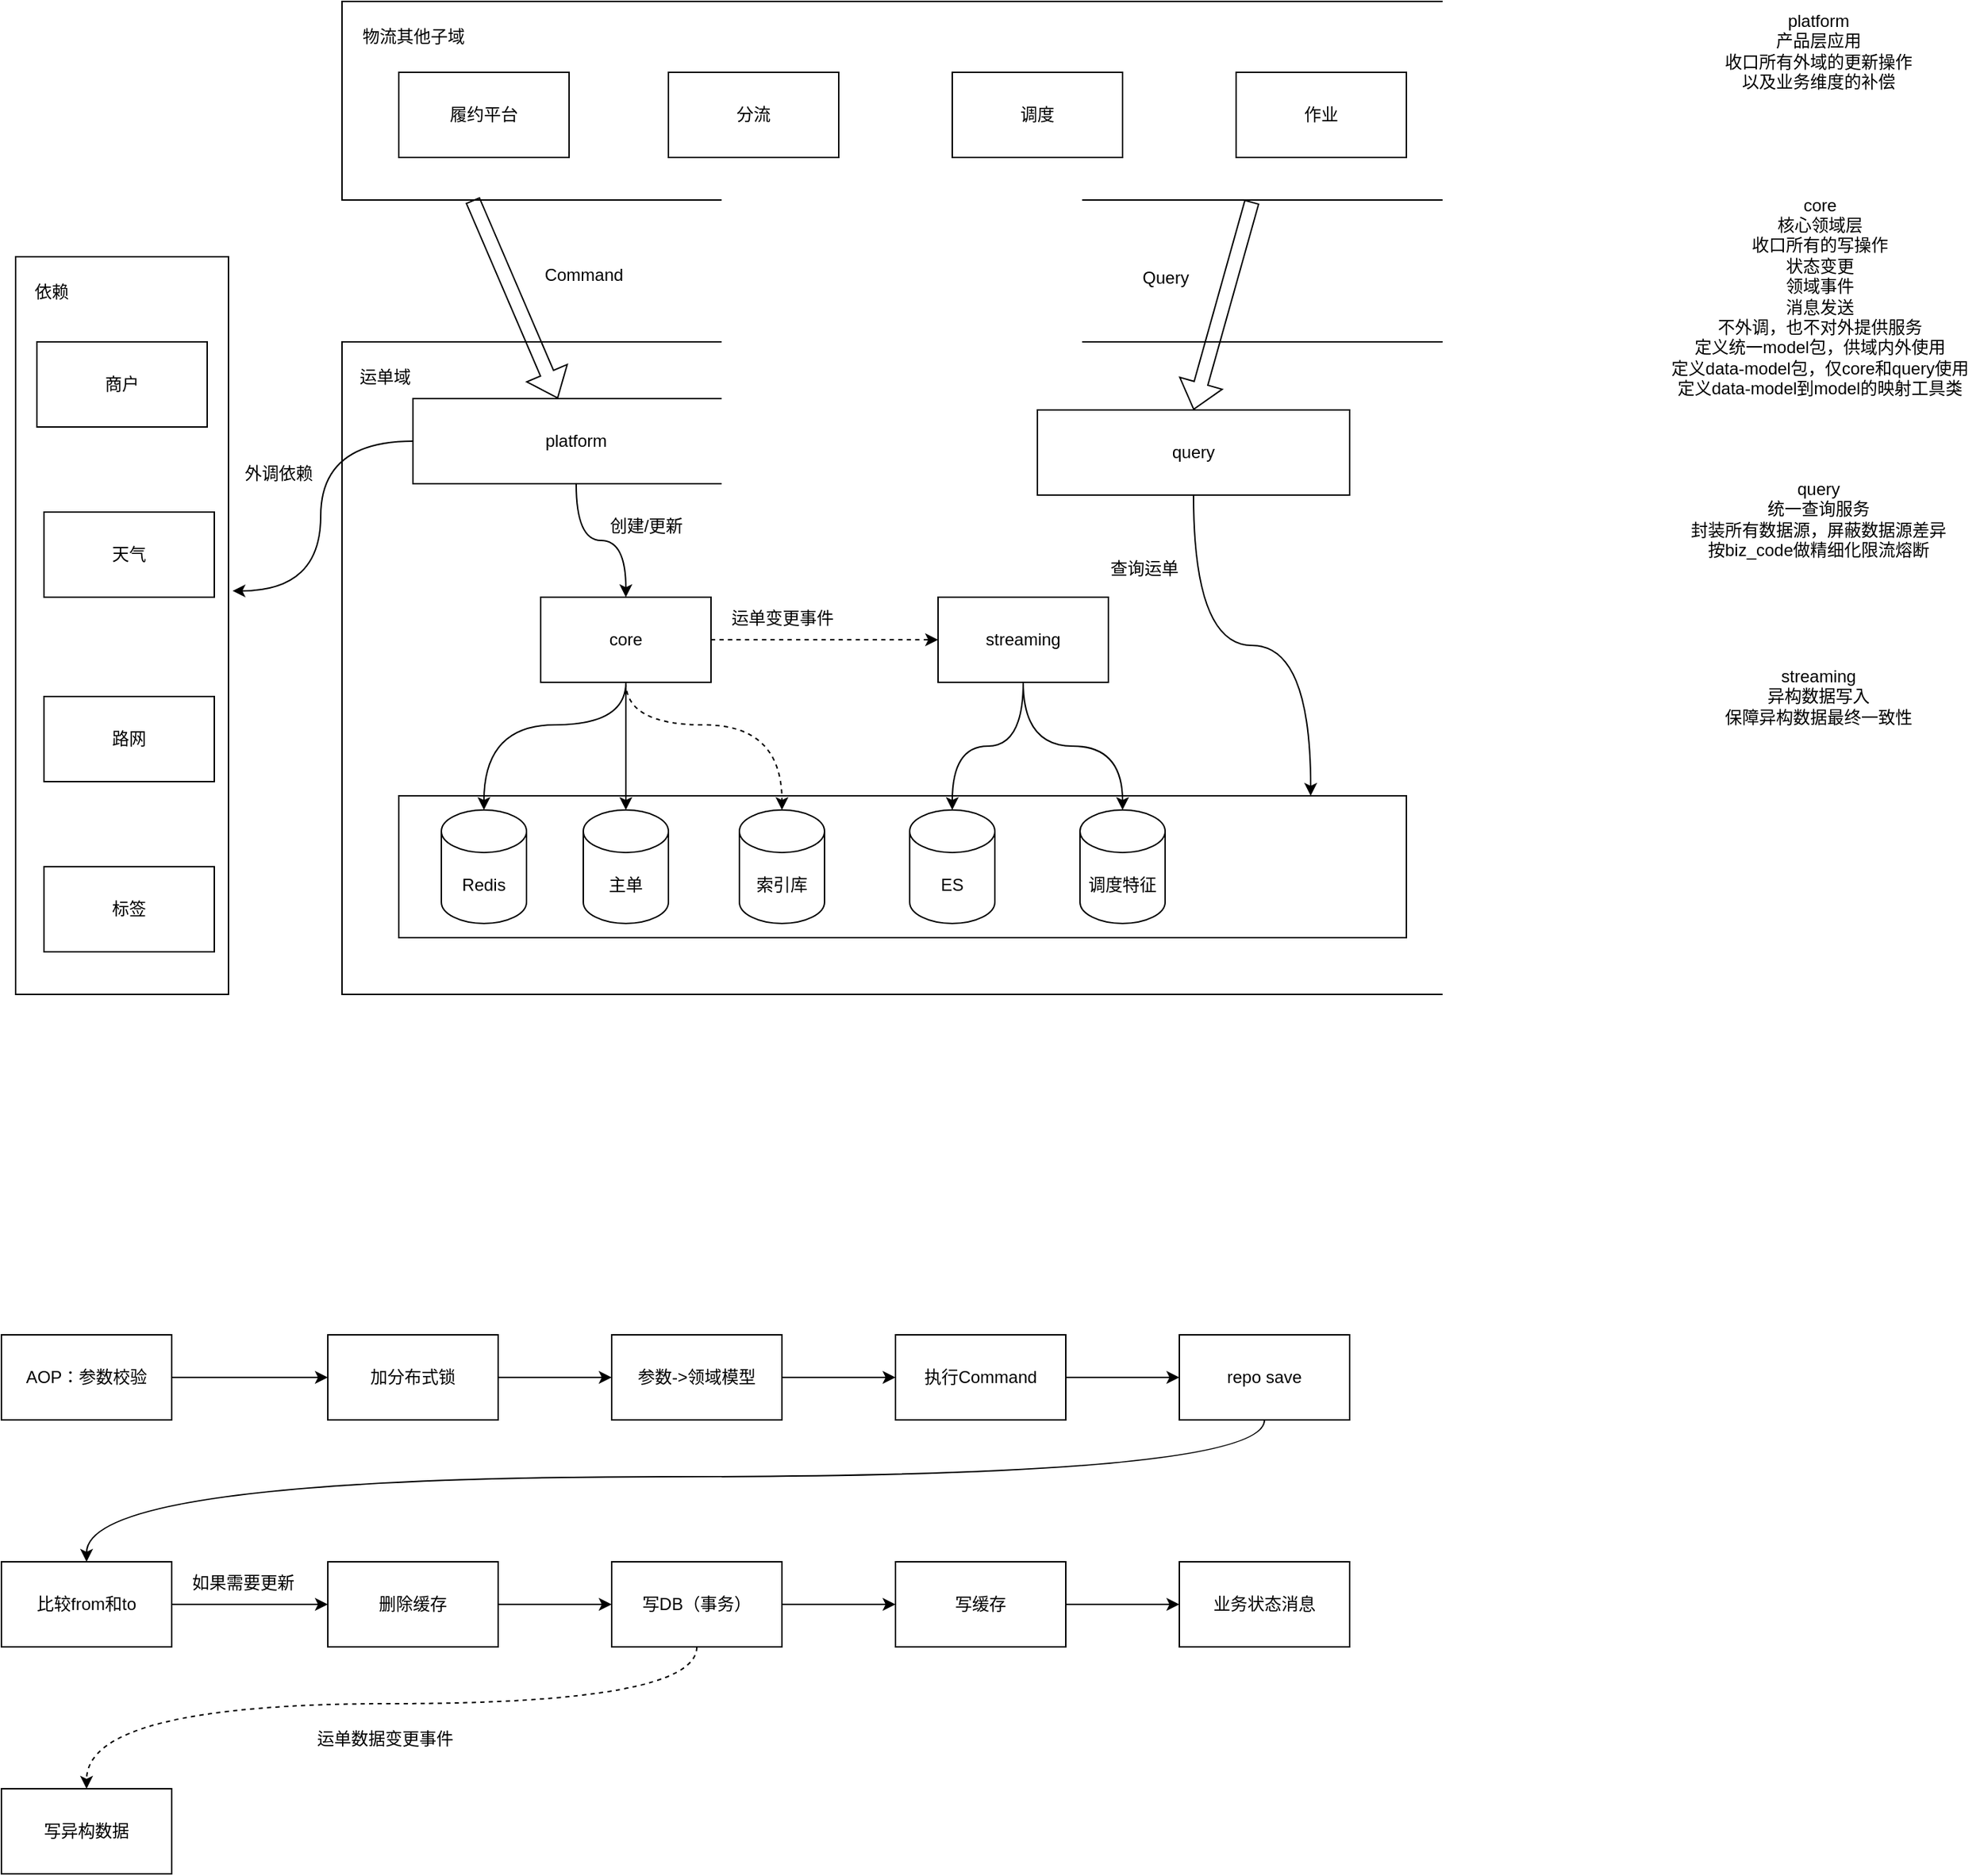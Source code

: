 <mxfile version="27.1.4">
  <diagram name="第 1 页" id="phrF3lBX6Lt7OEs9k7r2">
    <mxGraphModel dx="1878" dy="1726" grid="1" gridSize="10" guides="1" tooltips="1" connect="1" arrows="1" fold="1" page="1" pageScale="1" pageWidth="827" pageHeight="1169" math="0" shadow="0">
      <root>
        <mxCell id="0" />
        <mxCell id="1" parent="0" />
        <mxCell id="4XA3E3U3NZwfJgwgNvVz-11" value="" style="whiteSpace=wrap;html=1;" vertex="1" parent="1">
          <mxGeometry x="200" y="100" width="780" height="460" as="geometry" />
        </mxCell>
        <mxCell id="4XA3E3U3NZwfJgwgNvVz-18" value="" style="whiteSpace=wrap;html=1;" vertex="1" parent="1">
          <mxGeometry x="240" y="420" width="710" height="100" as="geometry" />
        </mxCell>
        <mxCell id="4XA3E3U3NZwfJgwgNvVz-24" style="edgeStyle=orthogonalEdgeStyle;curved=1;rounded=0;orthogonalLoop=1;jettySize=auto;html=1;" edge="1" parent="1" source="4XA3E3U3NZwfJgwgNvVz-1" target="4XA3E3U3NZwfJgwgNvVz-3">
          <mxGeometry relative="1" as="geometry" />
        </mxCell>
        <mxCell id="4XA3E3U3NZwfJgwgNvVz-1" value="platform" style="whiteSpace=wrap;html=1;" vertex="1" parent="1">
          <mxGeometry x="250" y="140" width="230" height="60" as="geometry" />
        </mxCell>
        <mxCell id="4XA3E3U3NZwfJgwgNvVz-2" value="query" style="whiteSpace=wrap;html=1;" vertex="1" parent="1">
          <mxGeometry x="690" y="148" width="220" height="60" as="geometry" />
        </mxCell>
        <mxCell id="4XA3E3U3NZwfJgwgNvVz-36" style="edgeStyle=orthogonalEdgeStyle;curved=1;rounded=0;orthogonalLoop=1;jettySize=auto;html=1;" edge="1" parent="1" source="4XA3E3U3NZwfJgwgNvVz-3" target="4XA3E3U3NZwfJgwgNvVz-19">
          <mxGeometry relative="1" as="geometry">
            <Array as="points">
              <mxPoint x="400" y="370" />
              <mxPoint x="300" y="370" />
            </Array>
          </mxGeometry>
        </mxCell>
        <mxCell id="4XA3E3U3NZwfJgwgNvVz-37" style="edgeStyle=orthogonalEdgeStyle;curved=1;rounded=0;orthogonalLoop=1;jettySize=auto;html=1;dashed=1;" edge="1" parent="1" source="4XA3E3U3NZwfJgwgNvVz-3" target="4XA3E3U3NZwfJgwgNvVz-21">
          <mxGeometry relative="1" as="geometry">
            <Array as="points">
              <mxPoint x="400" y="370" />
              <mxPoint x="510" y="370" />
            </Array>
          </mxGeometry>
        </mxCell>
        <mxCell id="4XA3E3U3NZwfJgwgNvVz-38" style="edgeStyle=orthogonalEdgeStyle;curved=1;rounded=0;orthogonalLoop=1;jettySize=auto;html=1;" edge="1" parent="1" source="4XA3E3U3NZwfJgwgNvVz-3" target="4XA3E3U3NZwfJgwgNvVz-20">
          <mxGeometry relative="1" as="geometry" />
        </mxCell>
        <mxCell id="4XA3E3U3NZwfJgwgNvVz-39" style="edgeStyle=orthogonalEdgeStyle;curved=1;rounded=0;orthogonalLoop=1;jettySize=auto;html=1;dashed=1;" edge="1" parent="1" source="4XA3E3U3NZwfJgwgNvVz-3" target="4XA3E3U3NZwfJgwgNvVz-4">
          <mxGeometry relative="1" as="geometry" />
        </mxCell>
        <mxCell id="4XA3E3U3NZwfJgwgNvVz-3" value="core" style="whiteSpace=wrap;html=1;" vertex="1" parent="1">
          <mxGeometry x="340" y="280" width="120" height="60" as="geometry" />
        </mxCell>
        <mxCell id="4XA3E3U3NZwfJgwgNvVz-44" style="edgeStyle=orthogonalEdgeStyle;curved=1;rounded=0;orthogonalLoop=1;jettySize=auto;html=1;" edge="1" parent="1" source="4XA3E3U3NZwfJgwgNvVz-4" target="4XA3E3U3NZwfJgwgNvVz-22">
          <mxGeometry relative="1" as="geometry" />
        </mxCell>
        <mxCell id="4XA3E3U3NZwfJgwgNvVz-45" style="edgeStyle=orthogonalEdgeStyle;curved=1;rounded=0;orthogonalLoop=1;jettySize=auto;html=1;" edge="1" parent="1" source="4XA3E3U3NZwfJgwgNvVz-4" target="4XA3E3U3NZwfJgwgNvVz-23">
          <mxGeometry relative="1" as="geometry" />
        </mxCell>
        <mxCell id="4XA3E3U3NZwfJgwgNvVz-4" value="streaming" style="whiteSpace=wrap;html=1;" vertex="1" parent="1">
          <mxGeometry x="620" y="280" width="120" height="60" as="geometry" />
        </mxCell>
        <mxCell id="4XA3E3U3NZwfJgwgNvVz-6" value="" style="whiteSpace=wrap;html=1;" vertex="1" parent="1">
          <mxGeometry x="200" y="-140" width="780" height="140" as="geometry" />
        </mxCell>
        <mxCell id="4XA3E3U3NZwfJgwgNvVz-7" value="履约平台" style="whiteSpace=wrap;html=1;" vertex="1" parent="1">
          <mxGeometry x="240" y="-90" width="120" height="60" as="geometry" />
        </mxCell>
        <mxCell id="4XA3E3U3NZwfJgwgNvVz-8" value="分流" style="whiteSpace=wrap;html=1;" vertex="1" parent="1">
          <mxGeometry x="430" y="-90" width="120" height="60" as="geometry" />
        </mxCell>
        <mxCell id="4XA3E3U3NZwfJgwgNvVz-9" value="调度" style="whiteSpace=wrap;html=1;" vertex="1" parent="1">
          <mxGeometry x="630" y="-90" width="120" height="60" as="geometry" />
        </mxCell>
        <mxCell id="4XA3E3U3NZwfJgwgNvVz-10" value="作业" style="whiteSpace=wrap;html=1;" vertex="1" parent="1">
          <mxGeometry x="830" y="-90" width="120" height="60" as="geometry" />
        </mxCell>
        <mxCell id="4XA3E3U3NZwfJgwgNvVz-12" value="运单域" style="text;html=1;align=center;verticalAlign=middle;resizable=0;points=[];autosize=1;strokeColor=none;fillColor=none;" vertex="1" parent="1">
          <mxGeometry x="200" y="110" width="60" height="30" as="geometry" />
        </mxCell>
        <mxCell id="4XA3E3U3NZwfJgwgNvVz-13" value="" style="shape=flexArrow;endArrow=classic;html=1;rounded=0;curved=1;exitX=0.118;exitY=1;exitDx=0;exitDy=0;exitPerimeter=0;" edge="1" parent="1" source="4XA3E3U3NZwfJgwgNvVz-6" target="4XA3E3U3NZwfJgwgNvVz-1">
          <mxGeometry width="50" height="50" relative="1" as="geometry">
            <mxPoint x="280" y="10" as="sourcePoint" />
            <mxPoint x="280" y="70" as="targetPoint" />
          </mxGeometry>
        </mxCell>
        <mxCell id="4XA3E3U3NZwfJgwgNvVz-14" value="Command" style="text;html=1;align=center;verticalAlign=middle;resizable=0;points=[];autosize=1;strokeColor=none;fillColor=none;" vertex="1" parent="1">
          <mxGeometry x="330" y="38" width="80" height="30" as="geometry" />
        </mxCell>
        <mxCell id="4XA3E3U3NZwfJgwgNvVz-15" value="" style="shape=flexArrow;endArrow=classic;html=1;rounded=0;curved=1;exitX=0.822;exitY=1.008;exitDx=0;exitDy=0;exitPerimeter=0;entryX=0.5;entryY=0;entryDx=0;entryDy=0;" edge="1" parent="1" source="4XA3E3U3NZwfJgwgNvVz-6" target="4XA3E3U3NZwfJgwgNvVz-2">
          <mxGeometry width="50" height="50" relative="1" as="geometry">
            <mxPoint x="710" as="sourcePoint" />
            <mxPoint x="763" y="130" as="targetPoint" />
          </mxGeometry>
        </mxCell>
        <mxCell id="4XA3E3U3NZwfJgwgNvVz-16" value="Query" style="text;html=1;align=center;verticalAlign=middle;resizable=0;points=[];autosize=1;strokeColor=none;fillColor=none;" vertex="1" parent="1">
          <mxGeometry x="750" y="40" width="60" height="30" as="geometry" />
        </mxCell>
        <mxCell id="4XA3E3U3NZwfJgwgNvVz-17" value="物流其他子域" style="text;html=1;align=center;verticalAlign=middle;resizable=0;points=[];autosize=1;strokeColor=none;fillColor=none;" vertex="1" parent="1">
          <mxGeometry x="200" y="-130" width="100" height="30" as="geometry" />
        </mxCell>
        <mxCell id="4XA3E3U3NZwfJgwgNvVz-19" value="Redis" style="shape=cylinder3;whiteSpace=wrap;html=1;boundedLbl=1;backgroundOutline=1;size=15;" vertex="1" parent="1">
          <mxGeometry x="270" y="430" width="60" height="80" as="geometry" />
        </mxCell>
        <mxCell id="4XA3E3U3NZwfJgwgNvVz-20" value="主单" style="shape=cylinder3;whiteSpace=wrap;html=1;boundedLbl=1;backgroundOutline=1;size=15;" vertex="1" parent="1">
          <mxGeometry x="370" y="430" width="60" height="80" as="geometry" />
        </mxCell>
        <mxCell id="4XA3E3U3NZwfJgwgNvVz-21" value="索引库" style="shape=cylinder3;whiteSpace=wrap;html=1;boundedLbl=1;backgroundOutline=1;size=15;" vertex="1" parent="1">
          <mxGeometry x="480" y="430" width="60" height="80" as="geometry" />
        </mxCell>
        <mxCell id="4XA3E3U3NZwfJgwgNvVz-22" value="ES" style="shape=cylinder3;whiteSpace=wrap;html=1;boundedLbl=1;backgroundOutline=1;size=15;" vertex="1" parent="1">
          <mxGeometry x="600" y="430" width="60" height="80" as="geometry" />
        </mxCell>
        <mxCell id="4XA3E3U3NZwfJgwgNvVz-23" value="调度特征" style="shape=cylinder3;whiteSpace=wrap;html=1;boundedLbl=1;backgroundOutline=1;size=15;" vertex="1" parent="1">
          <mxGeometry x="720" y="430" width="60" height="80" as="geometry" />
        </mxCell>
        <mxCell id="4XA3E3U3NZwfJgwgNvVz-25" value="" style="whiteSpace=wrap;html=1;" vertex="1" parent="1">
          <mxGeometry x="-30" y="40" width="150" height="520" as="geometry" />
        </mxCell>
        <mxCell id="4XA3E3U3NZwfJgwgNvVz-26" value="依赖" style="text;html=1;align=center;verticalAlign=middle;resizable=0;points=[];autosize=1;strokeColor=none;fillColor=none;" vertex="1" parent="1">
          <mxGeometry x="-30" y="50" width="50" height="30" as="geometry" />
        </mxCell>
        <mxCell id="4XA3E3U3NZwfJgwgNvVz-27" value="商户" style="whiteSpace=wrap;html=1;" vertex="1" parent="1">
          <mxGeometry x="-15" y="100" width="120" height="60" as="geometry" />
        </mxCell>
        <mxCell id="4XA3E3U3NZwfJgwgNvVz-28" value="天气" style="whiteSpace=wrap;html=1;" vertex="1" parent="1">
          <mxGeometry x="-10" y="220" width="120" height="60" as="geometry" />
        </mxCell>
        <mxCell id="4XA3E3U3NZwfJgwgNvVz-29" value="路网" style="whiteSpace=wrap;html=1;" vertex="1" parent="1">
          <mxGeometry x="-10" y="350" width="120" height="60" as="geometry" />
        </mxCell>
        <mxCell id="4XA3E3U3NZwfJgwgNvVz-30" value="标签" style="whiteSpace=wrap;html=1;" vertex="1" parent="1">
          <mxGeometry x="-10" y="470" width="120" height="60" as="geometry" />
        </mxCell>
        <mxCell id="4XA3E3U3NZwfJgwgNvVz-31" style="edgeStyle=orthogonalEdgeStyle;curved=1;rounded=0;orthogonalLoop=1;jettySize=auto;html=1;entryX=1.019;entryY=0.453;entryDx=0;entryDy=0;entryPerimeter=0;" edge="1" parent="1" source="4XA3E3U3NZwfJgwgNvVz-1" target="4XA3E3U3NZwfJgwgNvVz-25">
          <mxGeometry relative="1" as="geometry" />
        </mxCell>
        <mxCell id="4XA3E3U3NZwfJgwgNvVz-33" value="外调依赖" style="text;html=1;align=center;verticalAlign=middle;resizable=0;points=[];autosize=1;strokeColor=none;fillColor=none;" vertex="1" parent="1">
          <mxGeometry x="120" y="178" width="70" height="30" as="geometry" />
        </mxCell>
        <mxCell id="4XA3E3U3NZwfJgwgNvVz-35" value="创建/更新" style="text;html=1;align=center;verticalAlign=middle;resizable=0;points=[];autosize=1;strokeColor=none;fillColor=none;" vertex="1" parent="1">
          <mxGeometry x="379" y="215" width="70" height="30" as="geometry" />
        </mxCell>
        <mxCell id="4XA3E3U3NZwfJgwgNvVz-40" value="运单变更事件" style="text;html=1;align=center;verticalAlign=middle;resizable=0;points=[];autosize=1;strokeColor=none;fillColor=none;" vertex="1" parent="1">
          <mxGeometry x="460" y="280" width="100" height="30" as="geometry" />
        </mxCell>
        <mxCell id="4XA3E3U3NZwfJgwgNvVz-41" style="edgeStyle=orthogonalEdgeStyle;curved=1;rounded=0;orthogonalLoop=1;jettySize=auto;html=1;entryX=0.905;entryY=0;entryDx=0;entryDy=0;entryPerimeter=0;" edge="1" parent="1" source="4XA3E3U3NZwfJgwgNvVz-2" target="4XA3E3U3NZwfJgwgNvVz-18">
          <mxGeometry relative="1" as="geometry" />
        </mxCell>
        <mxCell id="4XA3E3U3NZwfJgwgNvVz-43" value="查询运单" style="text;html=1;align=center;verticalAlign=middle;resizable=0;points=[];autosize=1;strokeColor=none;fillColor=none;" vertex="1" parent="1">
          <mxGeometry x="730" y="245" width="70" height="30" as="geometry" />
        </mxCell>
        <mxCell id="4XA3E3U3NZwfJgwgNvVz-56" value="" style="edgeStyle=orthogonalEdgeStyle;curved=1;rounded=0;orthogonalLoop=1;jettySize=auto;html=1;" edge="1" parent="1" source="4XA3E3U3NZwfJgwgNvVz-47" target="4XA3E3U3NZwfJgwgNvVz-48">
          <mxGeometry relative="1" as="geometry" />
        </mxCell>
        <mxCell id="4XA3E3U3NZwfJgwgNvVz-47" value="AOP：参数校验" style="whiteSpace=wrap;html=1;" vertex="1" parent="1">
          <mxGeometry x="-40" y="800" width="120" height="60" as="geometry" />
        </mxCell>
        <mxCell id="4XA3E3U3NZwfJgwgNvVz-57" value="" style="edgeStyle=orthogonalEdgeStyle;curved=1;rounded=0;orthogonalLoop=1;jettySize=auto;html=1;" edge="1" parent="1" source="4XA3E3U3NZwfJgwgNvVz-48" target="4XA3E3U3NZwfJgwgNvVz-49">
          <mxGeometry relative="1" as="geometry" />
        </mxCell>
        <mxCell id="4XA3E3U3NZwfJgwgNvVz-48" value="加分布式锁" style="whiteSpace=wrap;html=1;" vertex="1" parent="1">
          <mxGeometry x="190" y="800" width="120" height="60" as="geometry" />
        </mxCell>
        <mxCell id="4XA3E3U3NZwfJgwgNvVz-58" value="" style="edgeStyle=orthogonalEdgeStyle;curved=1;rounded=0;orthogonalLoop=1;jettySize=auto;html=1;" edge="1" parent="1" source="4XA3E3U3NZwfJgwgNvVz-49" target="4XA3E3U3NZwfJgwgNvVz-50">
          <mxGeometry relative="1" as="geometry" />
        </mxCell>
        <mxCell id="4XA3E3U3NZwfJgwgNvVz-49" value="参数-&amp;gt;领域模型" style="whiteSpace=wrap;html=1;" vertex="1" parent="1">
          <mxGeometry x="390" y="800" width="120" height="60" as="geometry" />
        </mxCell>
        <mxCell id="4XA3E3U3NZwfJgwgNvVz-59" value="" style="edgeStyle=orthogonalEdgeStyle;curved=1;rounded=0;orthogonalLoop=1;jettySize=auto;html=1;" edge="1" parent="1" source="4XA3E3U3NZwfJgwgNvVz-50" target="4XA3E3U3NZwfJgwgNvVz-51">
          <mxGeometry relative="1" as="geometry" />
        </mxCell>
        <mxCell id="4XA3E3U3NZwfJgwgNvVz-50" value="执行Command" style="whiteSpace=wrap;html=1;" vertex="1" parent="1">
          <mxGeometry x="590" y="800" width="120" height="60" as="geometry" />
        </mxCell>
        <mxCell id="4XA3E3U3NZwfJgwgNvVz-70" style="edgeStyle=orthogonalEdgeStyle;curved=1;rounded=0;orthogonalLoop=1;jettySize=auto;html=1;" edge="1" parent="1" source="4XA3E3U3NZwfJgwgNvVz-51" target="4XA3E3U3NZwfJgwgNvVz-67">
          <mxGeometry relative="1" as="geometry">
            <Array as="points">
              <mxPoint x="850" y="900" />
              <mxPoint x="20" y="900" />
            </Array>
          </mxGeometry>
        </mxCell>
        <mxCell id="4XA3E3U3NZwfJgwgNvVz-51" value="repo save" style="whiteSpace=wrap;html=1;" vertex="1" parent="1">
          <mxGeometry x="790" y="800" width="120" height="60" as="geometry" />
        </mxCell>
        <mxCell id="4XA3E3U3NZwfJgwgNvVz-61" value="" style="edgeStyle=orthogonalEdgeStyle;curved=1;rounded=0;orthogonalLoop=1;jettySize=auto;html=1;" edge="1" parent="1" source="4XA3E3U3NZwfJgwgNvVz-52" target="4XA3E3U3NZwfJgwgNvVz-53">
          <mxGeometry relative="1" as="geometry" />
        </mxCell>
        <mxCell id="4XA3E3U3NZwfJgwgNvVz-52" value="删除缓存" style="whiteSpace=wrap;html=1;" vertex="1" parent="1">
          <mxGeometry x="190" y="960" width="120" height="60" as="geometry" />
        </mxCell>
        <mxCell id="4XA3E3U3NZwfJgwgNvVz-62" value="" style="edgeStyle=orthogonalEdgeStyle;curved=1;rounded=0;orthogonalLoop=1;jettySize=auto;html=1;" edge="1" parent="1" source="4XA3E3U3NZwfJgwgNvVz-53" target="4XA3E3U3NZwfJgwgNvVz-54">
          <mxGeometry relative="1" as="geometry" />
        </mxCell>
        <mxCell id="4XA3E3U3NZwfJgwgNvVz-71" style="edgeStyle=orthogonalEdgeStyle;curved=1;rounded=0;orthogonalLoop=1;jettySize=auto;html=1;dashed=1;" edge="1" parent="1" source="4XA3E3U3NZwfJgwgNvVz-53" target="4XA3E3U3NZwfJgwgNvVz-65">
          <mxGeometry relative="1" as="geometry">
            <Array as="points">
              <mxPoint x="450" y="1060" />
              <mxPoint x="20" y="1060" />
            </Array>
          </mxGeometry>
        </mxCell>
        <mxCell id="4XA3E3U3NZwfJgwgNvVz-53" value="写DB（事务）" style="whiteSpace=wrap;html=1;" vertex="1" parent="1">
          <mxGeometry x="390" y="960" width="120" height="60" as="geometry" />
        </mxCell>
        <mxCell id="4XA3E3U3NZwfJgwgNvVz-63" value="" style="edgeStyle=orthogonalEdgeStyle;curved=1;rounded=0;orthogonalLoop=1;jettySize=auto;html=1;" edge="1" parent="1" source="4XA3E3U3NZwfJgwgNvVz-54" target="4XA3E3U3NZwfJgwgNvVz-55">
          <mxGeometry relative="1" as="geometry" />
        </mxCell>
        <mxCell id="4XA3E3U3NZwfJgwgNvVz-54" value="写缓存" style="whiteSpace=wrap;html=1;" vertex="1" parent="1">
          <mxGeometry x="590" y="960" width="120" height="60" as="geometry" />
        </mxCell>
        <mxCell id="4XA3E3U3NZwfJgwgNvVz-55" value="业务状态消息" style="whiteSpace=wrap;html=1;" vertex="1" parent="1">
          <mxGeometry x="790" y="960" width="120" height="60" as="geometry" />
        </mxCell>
        <mxCell id="4XA3E3U3NZwfJgwgNvVz-65" value="写异构数据" style="whiteSpace=wrap;html=1;" vertex="1" parent="1">
          <mxGeometry x="-40" y="1120" width="120" height="60" as="geometry" />
        </mxCell>
        <mxCell id="4XA3E3U3NZwfJgwgNvVz-68" value="" style="edgeStyle=orthogonalEdgeStyle;curved=1;rounded=0;orthogonalLoop=1;jettySize=auto;html=1;" edge="1" parent="1" source="4XA3E3U3NZwfJgwgNvVz-67" target="4XA3E3U3NZwfJgwgNvVz-52">
          <mxGeometry relative="1" as="geometry" />
        </mxCell>
        <mxCell id="4XA3E3U3NZwfJgwgNvVz-67" value="比较from和to" style="whiteSpace=wrap;html=1;" vertex="1" parent="1">
          <mxGeometry x="-40" y="960" width="120" height="60" as="geometry" />
        </mxCell>
        <mxCell id="4XA3E3U3NZwfJgwgNvVz-69" value="如果需要更新" style="text;html=1;align=center;verticalAlign=middle;resizable=0;points=[];autosize=1;strokeColor=none;fillColor=none;" vertex="1" parent="1">
          <mxGeometry x="80" y="960" width="100" height="30" as="geometry" />
        </mxCell>
        <mxCell id="4XA3E3U3NZwfJgwgNvVz-72" value="运单数据变更事件" style="text;html=1;align=center;verticalAlign=middle;resizable=0;points=[];autosize=1;strokeColor=none;fillColor=none;" vertex="1" parent="1">
          <mxGeometry x="170" y="1070" width="120" height="30" as="geometry" />
        </mxCell>
        <mxCell id="4XA3E3U3NZwfJgwgNvVz-75" value="platform&lt;div&gt;产品层应用&lt;br&gt;&lt;div&gt;收口所有外域的更新操作&lt;/div&gt;&lt;div&gt;以及业务维度的补偿&lt;/div&gt;&lt;/div&gt;" style="text;html=1;align=center;verticalAlign=middle;resizable=0;points=[];autosize=1;strokeColor=none;fillColor=none;" vertex="1" parent="1">
          <mxGeometry x="1160" y="-140" width="160" height="70" as="geometry" />
        </mxCell>
        <mxCell id="4XA3E3U3NZwfJgwgNvVz-76" value="core&lt;div&gt;核心领域层&lt;/div&gt;&lt;div&gt;收口所有的写操作&lt;/div&gt;&lt;div&gt;状态变更&lt;/div&gt;&lt;div&gt;领域事件&lt;/div&gt;&lt;div&gt;消息发送&lt;/div&gt;&lt;div&gt;不外调，也不对外提供服务&lt;/div&gt;&lt;div&gt;定义统一model包，供域内外使用&lt;/div&gt;&lt;div&gt;定义data-model包，仅core和query使用&lt;/div&gt;&lt;div&gt;定义data-model到model的映射工具类&lt;/div&gt;" style="text;html=1;align=center;verticalAlign=middle;resizable=0;points=[];autosize=1;strokeColor=none;fillColor=none;" vertex="1" parent="1">
          <mxGeometry x="1126" y="-12" width="230" height="160" as="geometry" />
        </mxCell>
        <mxCell id="4XA3E3U3NZwfJgwgNvVz-78" value="query&lt;div&gt;统一查询服务&lt;/div&gt;&lt;div&gt;封装所有数据源，屏蔽数据源差异&lt;/div&gt;&lt;div&gt;按biz_code做精细化限流熔断&lt;/div&gt;" style="text;html=1;align=center;verticalAlign=middle;resizable=0;points=[];autosize=1;strokeColor=none;fillColor=none;" vertex="1" parent="1">
          <mxGeometry x="1140" y="190" width="200" height="70" as="geometry" />
        </mxCell>
        <mxCell id="4XA3E3U3NZwfJgwgNvVz-79" value="streaming&lt;div&gt;异构数据写入&lt;/div&gt;&lt;div&gt;保障异构数据最终一致性&lt;/div&gt;" style="text;html=1;align=center;verticalAlign=middle;resizable=0;points=[];autosize=1;strokeColor=none;fillColor=none;" vertex="1" parent="1">
          <mxGeometry x="1160" y="320" width="160" height="60" as="geometry" />
        </mxCell>
      </root>
    </mxGraphModel>
  </diagram>
</mxfile>
